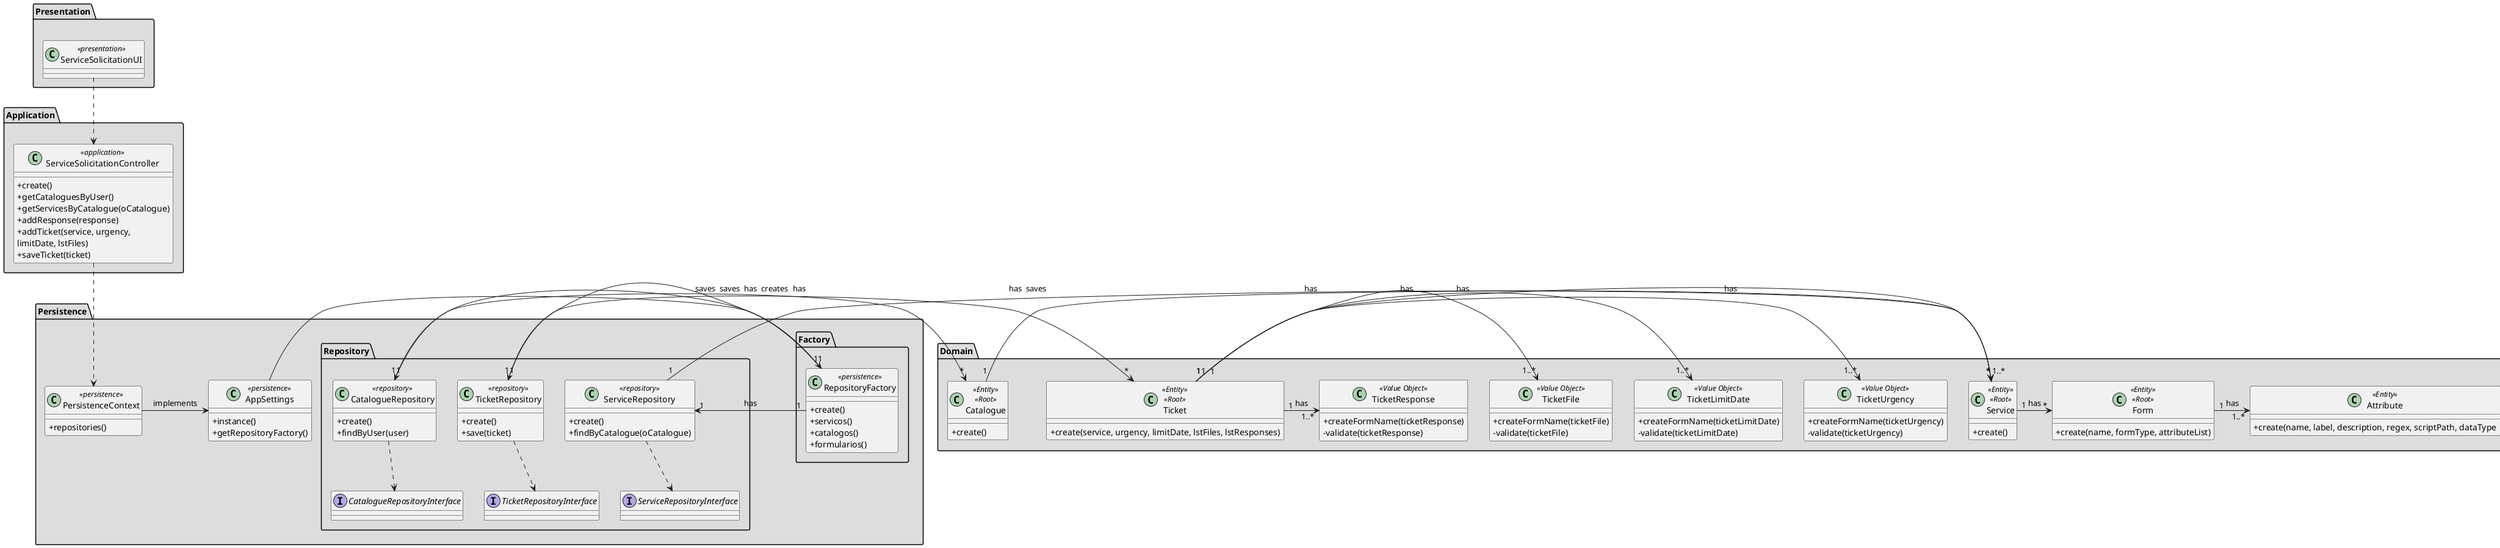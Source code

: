 @startuml
skinparam classAttributeIconSize 0

package "Presentation" #DDDDDD {
class ServiceSolicitationUI<<presentation>>{

}
}


package "Application" #DDDDDD {
class ServiceSolicitationController<<application>>{
+create()
+getCataloguesByUser()
+getServicesByCatalogue(oCatalogue)
+addResponse(response)
+addTicket(service, urgency, \nlimitDate, lstFiles)
+saveTicket(ticket)
}

}


package "Domain" #DDDDDD {
class Service<<Entity>><<Root>>{
+create()
}

class Form<<Entity>><<Root>>{
+create(name, formType, attributeList)
}

class Attribute<<Entity>>{
+create(name, label, description, regex, scriptPath, dataType
}

class Catalogue<<Entity>><<Root>>{
+create()
}

class Ticket<<Entity>><<Root>>{
+create(service, urgency, limitDate, lstFiles, lstResponses)
}

class TicketUrgency<<Value Object>>{
+createFormName(ticketUrgency)
-validate(ticketUrgency)
}

class TicketLimitDate<<Value Object>>{
+createFormName(ticketLimitDate)
-validate(ticketLimitDate)
}

class TicketFile<<Value Object>>{
+createFormName(ticketFile)
-validate(ticketFile)
}

class TicketResponse<<Value Object>>{
+createFormName(ticketResponse)
-validate(ticketResponse)
}
}

package Persistence #DDDDDD {
class PersistenceContext<<persistence>>{
+repositories()
}

class AppSettings<<persistence>>{
+instance()
+getRepositoryFactory()
}

package Factory #DDDDDD {
class RepositoryFactory<<persistence>>{
+create()
+servicos()
+catalogos()
+formularios()
}
}

package "Repository" #DDDDDD {

class ServiceRepository<<repository>>{
+create()
+findByCatalogue(oCatalogue)
}

class TicketRepository<<repository>>{
+create()
+save(ticket)
}

class CatalogueRepository<<repository>>{
+create()
+findByUser(user)
}

interface CatalogueRepositoryInterface{

}

interface TicketRepositoryInterface{

}

interface ServiceRepositoryInterface{

}

}



ServiceSolicitationUI ..> ServiceSolicitationController
ServiceSolicitationController ..> PersistenceContext

ServiceRepository ..> ServiceRepositoryInterface
TicketRepository ..> TicketRepositoryInterface
CatalogueRepository ..> CatalogueRepositoryInterface

AppSettings -> RepositoryFactory : creates
PersistenceContext -> AppSettings : implements

RepositoryFactory "1" -> "1" ServiceRepository : has
RepositoryFactory "1" -> "1" TicketRepository : has
RepositoryFactory "1" -> "1" CatalogueRepository : has

ServiceRepository "1" -> "*" Service : saves
TicketRepository "1" -> "*" Ticket : saves
CatalogueRepository "1" -> "*" Catalogue : saves

Catalogue "1" -> "*" Service : has
Service "1" -> "*" Form : has
Form "1" -> "1..*" Attribute : has

Ticket "1" -> "1..*" Service : has
Ticket "1" -> "1..*" TicketUrgency : has
Ticket "1" -> "1..*" TicketLimitDate : has
Ticket "1" -> "1..*" TicketFile : has
Ticket "1" -> "1..*" TicketResponse : has

@enduml